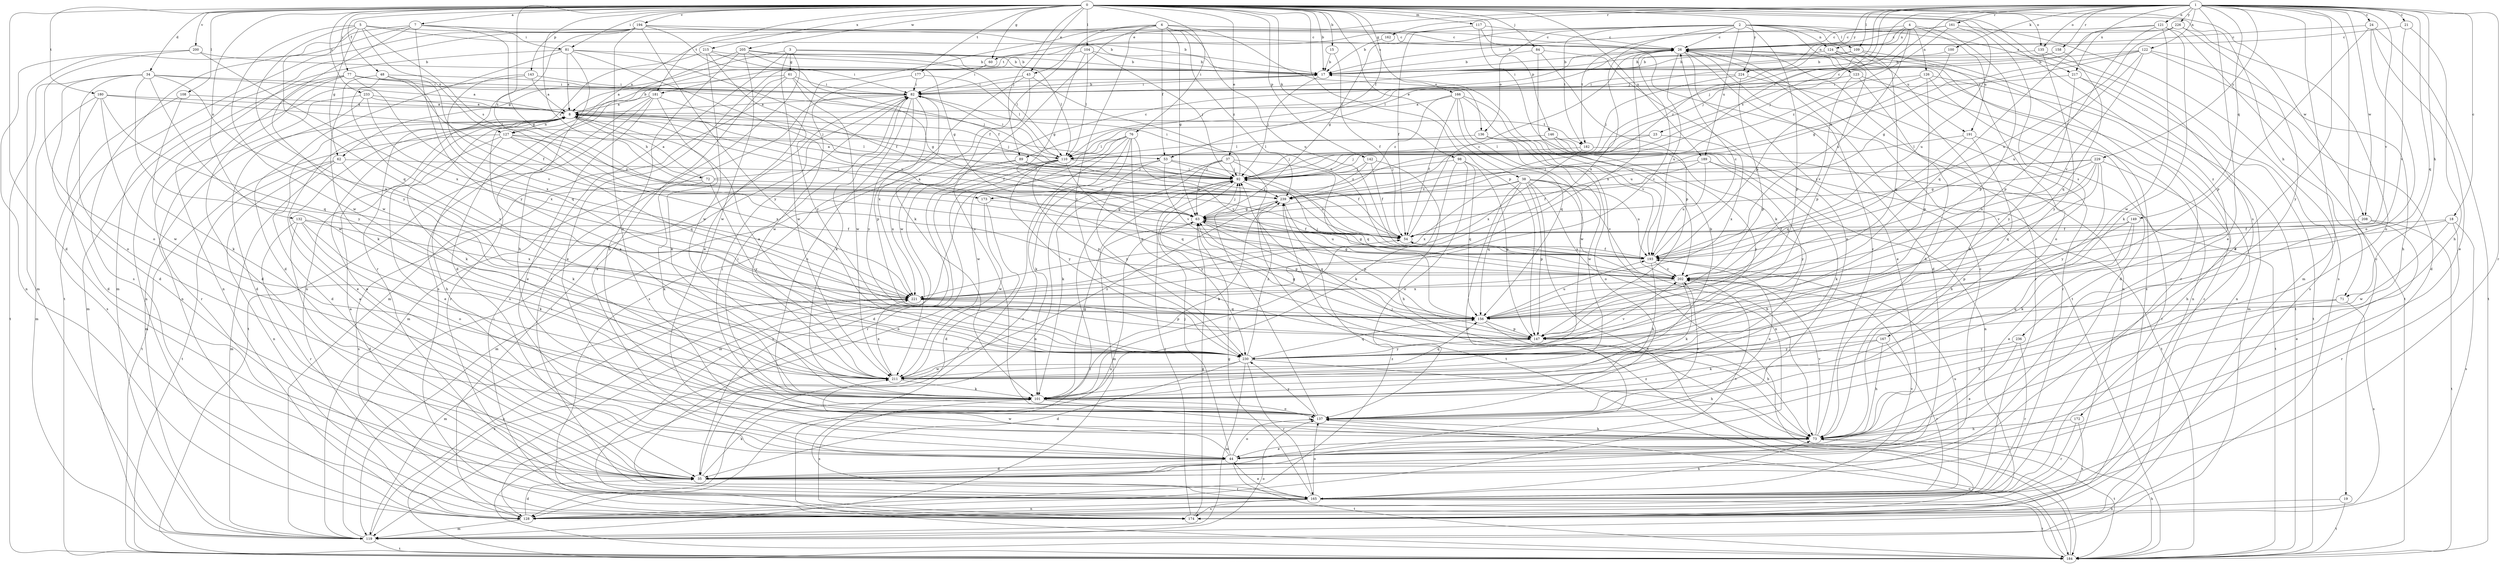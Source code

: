 strict digraph  {
0;
1;
2;
3;
4;
5;
6;
7;
8;
15;
17;
18;
19;
21;
23;
24;
26;
34;
35;
37;
38;
43;
44;
48;
53;
54;
60;
61;
62;
63;
71;
72;
73;
76;
77;
81;
82;
84;
89;
92;
98;
100;
101;
104;
108;
109;
110;
117;
119;
121;
122;
123;
124;
126;
127;
128;
132;
135;
136;
137;
142;
143;
146;
147;
149;
156;
158;
161;
162;
165;
166;
167;
172;
173;
174;
177;
180;
181;
182;
184;
189;
191;
193;
194;
200;
202;
205;
208;
211;
215;
217;
221;
224;
226;
229;
230;
233;
236;
239;
0 -> 7  [label=a];
0 -> 15  [label=b];
0 -> 17  [label=b];
0 -> 34  [label=d];
0 -> 35  [label=d];
0 -> 37  [label=e];
0 -> 38  [label=e];
0 -> 43  [label=e];
0 -> 48  [label=f];
0 -> 53  [label=f];
0 -> 60  [label=g];
0 -> 71  [label=h];
0 -> 76  [label=i];
0 -> 77  [label=i];
0 -> 81  [label=i];
0 -> 84  [label=j];
0 -> 89  [label=j];
0 -> 98  [label=k];
0 -> 104  [label=l];
0 -> 108  [label=l];
0 -> 117  [label=m];
0 -> 132  [label=o];
0 -> 135  [label=o];
0 -> 142  [label=p];
0 -> 143  [label=p];
0 -> 146  [label=p];
0 -> 147  [label=p];
0 -> 166  [label=s];
0 -> 167  [label=s];
0 -> 172  [label=s];
0 -> 177  [label=t];
0 -> 180  [label=t];
0 -> 181  [label=t];
0 -> 189  [label=u];
0 -> 194  [label=v];
0 -> 200  [label=v];
0 -> 205  [label=w];
0 -> 208  [label=w];
0 -> 215  [label=x];
0 -> 224  [label=y];
0 -> 233  [label=z];
0 -> 236  [label=z];
0 -> 239  [label=z];
1 -> 18  [label=c];
1 -> 19  [label=c];
1 -> 21  [label=c];
1 -> 23  [label=c];
1 -> 24  [label=c];
1 -> 35  [label=d];
1 -> 43  [label=e];
1 -> 44  [label=e];
1 -> 71  [label=h];
1 -> 89  [label=j];
1 -> 92  [label=j];
1 -> 100  [label=k];
1 -> 109  [label=l];
1 -> 119  [label=m];
1 -> 121  [label=n];
1 -> 122  [label=n];
1 -> 135  [label=o];
1 -> 149  [label=q];
1 -> 156  [label=q];
1 -> 158  [label=r];
1 -> 161  [label=r];
1 -> 162  [label=r];
1 -> 165  [label=r];
1 -> 173  [label=s];
1 -> 202  [label=v];
1 -> 208  [label=w];
1 -> 217  [label=x];
1 -> 224  [label=y];
1 -> 226  [label=y];
1 -> 229  [label=y];
2 -> 26  [label=c];
2 -> 60  [label=g];
2 -> 109  [label=l];
2 -> 123  [label=n];
2 -> 124  [label=n];
2 -> 136  [label=o];
2 -> 147  [label=p];
2 -> 181  [label=t];
2 -> 182  [label=t];
2 -> 189  [label=u];
2 -> 191  [label=u];
2 -> 217  [label=x];
2 -> 221  [label=x];
3 -> 17  [label=b];
3 -> 61  [label=g];
3 -> 62  [label=g];
3 -> 110  [label=l];
3 -> 119  [label=m];
3 -> 165  [label=r];
3 -> 211  [label=w];
4 -> 92  [label=j];
4 -> 124  [label=n];
4 -> 126  [label=n];
4 -> 147  [label=p];
4 -> 182  [label=t];
4 -> 191  [label=u];
4 -> 193  [label=u];
4 -> 239  [label=z];
5 -> 17  [label=b];
5 -> 26  [label=c];
5 -> 62  [label=g];
5 -> 127  [label=n];
5 -> 156  [label=q];
5 -> 173  [label=s];
5 -> 211  [label=w];
5 -> 230  [label=y];
6 -> 26  [label=c];
6 -> 44  [label=e];
6 -> 53  [label=f];
6 -> 63  [label=g];
6 -> 101  [label=k];
6 -> 127  [label=n];
6 -> 136  [label=o];
6 -> 137  [label=o];
6 -> 193  [label=u];
6 -> 230  [label=y];
6 -> 239  [label=z];
7 -> 26  [label=c];
7 -> 63  [label=g];
7 -> 81  [label=i];
7 -> 119  [label=m];
7 -> 174  [label=s];
7 -> 211  [label=w];
7 -> 230  [label=y];
8 -> 17  [label=b];
8 -> 35  [label=d];
8 -> 44  [label=e];
8 -> 53  [label=f];
8 -> 54  [label=f];
8 -> 72  [label=h];
8 -> 92  [label=j];
8 -> 101  [label=k];
8 -> 119  [label=m];
8 -> 127  [label=n];
8 -> 182  [label=t];
15 -> 17  [label=b];
15 -> 54  [label=f];
17 -> 82  [label=i];
17 -> 92  [label=j];
18 -> 54  [label=f];
18 -> 165  [label=r];
18 -> 174  [label=s];
18 -> 202  [label=v];
18 -> 211  [label=w];
19 -> 128  [label=n];
19 -> 184  [label=t];
21 -> 26  [label=c];
21 -> 73  [label=h];
21 -> 202  [label=v];
23 -> 92  [label=j];
23 -> 110  [label=l];
23 -> 221  [label=x];
24 -> 26  [label=c];
24 -> 44  [label=e];
24 -> 137  [label=o];
24 -> 147  [label=p];
24 -> 184  [label=t];
26 -> 17  [label=b];
26 -> 35  [label=d];
26 -> 44  [label=e];
26 -> 110  [label=l];
26 -> 128  [label=n];
26 -> 165  [label=r];
26 -> 193  [label=u];
26 -> 221  [label=x];
34 -> 8  [label=a];
34 -> 35  [label=d];
34 -> 82  [label=i];
34 -> 137  [label=o];
34 -> 184  [label=t];
34 -> 211  [label=w];
34 -> 221  [label=x];
34 -> 230  [label=y];
35 -> 8  [label=a];
35 -> 26  [label=c];
35 -> 101  [label=k];
35 -> 165  [label=r];
35 -> 202  [label=v];
37 -> 63  [label=g];
37 -> 92  [label=j];
37 -> 101  [label=k];
37 -> 128  [label=n];
37 -> 156  [label=q];
37 -> 184  [label=t];
38 -> 35  [label=d];
38 -> 73  [label=h];
38 -> 147  [label=p];
38 -> 156  [label=q];
38 -> 174  [label=s];
38 -> 184  [label=t];
38 -> 193  [label=u];
38 -> 202  [label=v];
38 -> 221  [label=x];
38 -> 239  [label=z];
43 -> 82  [label=i];
43 -> 174  [label=s];
43 -> 193  [label=u];
43 -> 211  [label=w];
44 -> 8  [label=a];
44 -> 35  [label=d];
44 -> 92  [label=j];
44 -> 137  [label=o];
44 -> 184  [label=t];
44 -> 211  [label=w];
48 -> 82  [label=i];
48 -> 101  [label=k];
48 -> 193  [label=u];
48 -> 221  [label=x];
48 -> 230  [label=y];
53 -> 92  [label=j];
53 -> 119  [label=m];
53 -> 193  [label=u];
53 -> 202  [label=v];
53 -> 230  [label=y];
54 -> 8  [label=a];
54 -> 26  [label=c];
54 -> 193  [label=u];
60 -> 82  [label=i];
60 -> 174  [label=s];
61 -> 8  [label=a];
61 -> 44  [label=e];
61 -> 63  [label=g];
61 -> 82  [label=i];
61 -> 174  [label=s];
61 -> 211  [label=w];
62 -> 92  [label=j];
62 -> 101  [label=k];
62 -> 119  [label=m];
62 -> 128  [label=n];
62 -> 184  [label=t];
63 -> 54  [label=f];
63 -> 92  [label=j];
63 -> 128  [label=n];
63 -> 156  [label=q];
63 -> 193  [label=u];
71 -> 73  [label=h];
71 -> 156  [label=q];
71 -> 174  [label=s];
72 -> 8  [label=a];
72 -> 26  [label=c];
72 -> 101  [label=k];
72 -> 174  [label=s];
72 -> 230  [label=y];
72 -> 239  [label=z];
73 -> 26  [label=c];
73 -> 44  [label=e];
73 -> 82  [label=i];
73 -> 92  [label=j];
73 -> 184  [label=t];
73 -> 202  [label=v];
76 -> 101  [label=k];
76 -> 110  [label=l];
76 -> 128  [label=n];
76 -> 147  [label=p];
76 -> 165  [label=r];
76 -> 184  [label=t];
76 -> 202  [label=v];
76 -> 211  [label=w];
77 -> 35  [label=d];
77 -> 54  [label=f];
77 -> 82  [label=i];
77 -> 92  [label=j];
77 -> 119  [label=m];
77 -> 128  [label=n];
77 -> 156  [label=q];
81 -> 8  [label=a];
81 -> 17  [label=b];
81 -> 35  [label=d];
81 -> 54  [label=f];
81 -> 73  [label=h];
81 -> 128  [label=n];
81 -> 202  [label=v];
82 -> 8  [label=a];
82 -> 17  [label=b];
82 -> 101  [label=k];
82 -> 119  [label=m];
82 -> 137  [label=o];
82 -> 147  [label=p];
82 -> 221  [label=x];
82 -> 230  [label=y];
84 -> 17  [label=b];
84 -> 137  [label=o];
84 -> 147  [label=p];
84 -> 202  [label=v];
89 -> 54  [label=f];
89 -> 92  [label=j];
89 -> 119  [label=m];
89 -> 221  [label=x];
92 -> 8  [label=a];
92 -> 82  [label=i];
92 -> 119  [label=m];
92 -> 184  [label=t];
92 -> 230  [label=y];
92 -> 239  [label=z];
98 -> 92  [label=j];
98 -> 101  [label=k];
98 -> 137  [label=o];
98 -> 147  [label=p];
98 -> 156  [label=q];
100 -> 17  [label=b];
100 -> 63  [label=g];
101 -> 54  [label=f];
101 -> 63  [label=g];
101 -> 73  [label=h];
101 -> 137  [label=o];
101 -> 174  [label=s];
104 -> 17  [label=b];
104 -> 44  [label=e];
104 -> 63  [label=g];
104 -> 92  [label=j];
104 -> 110  [label=l];
108 -> 8  [label=a];
108 -> 101  [label=k];
108 -> 174  [label=s];
109 -> 17  [label=b];
109 -> 82  [label=i];
109 -> 137  [label=o];
109 -> 156  [label=q];
110 -> 35  [label=d];
110 -> 82  [label=i];
110 -> 92  [label=j];
110 -> 147  [label=p];
110 -> 156  [label=q];
110 -> 165  [label=r];
110 -> 174  [label=s];
110 -> 230  [label=y];
117 -> 26  [label=c];
117 -> 54  [label=f];
117 -> 63  [label=g];
117 -> 101  [label=k];
117 -> 184  [label=t];
119 -> 26  [label=c];
119 -> 82  [label=i];
119 -> 137  [label=o];
119 -> 184  [label=t];
119 -> 221  [label=x];
121 -> 26  [label=c];
121 -> 101  [label=k];
121 -> 147  [label=p];
121 -> 156  [label=q];
121 -> 184  [label=t];
121 -> 211  [label=w];
122 -> 17  [label=b];
122 -> 35  [label=d];
122 -> 63  [label=g];
122 -> 73  [label=h];
122 -> 193  [label=u];
122 -> 202  [label=v];
122 -> 239  [label=z];
123 -> 73  [label=h];
123 -> 82  [label=i];
123 -> 128  [label=n];
123 -> 202  [label=v];
124 -> 17  [label=b];
124 -> 73  [label=h];
124 -> 147  [label=p];
124 -> 165  [label=r];
124 -> 184  [label=t];
126 -> 35  [label=d];
126 -> 82  [label=i];
126 -> 128  [label=n];
126 -> 147  [label=p];
126 -> 193  [label=u];
127 -> 44  [label=e];
127 -> 73  [label=h];
127 -> 110  [label=l];
127 -> 156  [label=q];
127 -> 184  [label=t];
127 -> 221  [label=x];
127 -> 239  [label=z];
128 -> 35  [label=d];
128 -> 82  [label=i];
128 -> 119  [label=m];
128 -> 239  [label=z];
132 -> 35  [label=d];
132 -> 54  [label=f];
132 -> 101  [label=k];
132 -> 137  [label=o];
132 -> 165  [label=r];
132 -> 221  [label=x];
135 -> 17  [label=b];
135 -> 174  [label=s];
135 -> 230  [label=y];
136 -> 110  [label=l];
136 -> 128  [label=n];
136 -> 137  [label=o];
136 -> 211  [label=w];
137 -> 73  [label=h];
137 -> 82  [label=i];
137 -> 92  [label=j];
137 -> 193  [label=u];
137 -> 202  [label=v];
137 -> 230  [label=y];
142 -> 54  [label=f];
142 -> 73  [label=h];
142 -> 92  [label=j];
142 -> 239  [label=z];
143 -> 8  [label=a];
143 -> 82  [label=i];
143 -> 128  [label=n];
143 -> 202  [label=v];
146 -> 110  [label=l];
146 -> 128  [label=n];
146 -> 184  [label=t];
146 -> 230  [label=y];
147 -> 63  [label=g];
147 -> 230  [label=y];
149 -> 44  [label=e];
149 -> 54  [label=f];
149 -> 101  [label=k];
149 -> 147  [label=p];
156 -> 63  [label=g];
156 -> 73  [label=h];
156 -> 147  [label=p];
156 -> 193  [label=u];
158 -> 17  [label=b];
158 -> 110  [label=l];
158 -> 156  [label=q];
161 -> 17  [label=b];
161 -> 26  [label=c];
161 -> 174  [label=s];
161 -> 193  [label=u];
161 -> 239  [label=z];
162 -> 17  [label=b];
165 -> 8  [label=a];
165 -> 44  [label=e];
165 -> 63  [label=g];
165 -> 73  [label=h];
165 -> 128  [label=n];
165 -> 137  [label=o];
165 -> 174  [label=s];
165 -> 184  [label=t];
165 -> 193  [label=u];
165 -> 202  [label=v];
166 -> 8  [label=a];
166 -> 54  [label=f];
166 -> 156  [label=q];
166 -> 193  [label=u];
166 -> 202  [label=v];
166 -> 211  [label=w];
166 -> 239  [label=z];
167 -> 73  [label=h];
167 -> 101  [label=k];
167 -> 165  [label=r];
167 -> 230  [label=y];
172 -> 73  [label=h];
172 -> 165  [label=r];
172 -> 174  [label=s];
173 -> 35  [label=d];
173 -> 63  [label=g];
173 -> 211  [label=w];
174 -> 26  [label=c];
174 -> 63  [label=g];
174 -> 92  [label=j];
177 -> 82  [label=i];
177 -> 110  [label=l];
177 -> 211  [label=w];
180 -> 8  [label=a];
180 -> 35  [label=d];
180 -> 110  [label=l];
180 -> 119  [label=m];
180 -> 156  [label=q];
180 -> 211  [label=w];
181 -> 8  [label=a];
181 -> 44  [label=e];
181 -> 54  [label=f];
181 -> 101  [label=k];
181 -> 165  [label=r];
181 -> 184  [label=t];
182 -> 92  [label=j];
182 -> 184  [label=t];
182 -> 221  [label=x];
184 -> 73  [label=h];
184 -> 137  [label=o];
184 -> 221  [label=x];
184 -> 239  [label=z];
189 -> 54  [label=f];
189 -> 92  [label=j];
189 -> 101  [label=k];
189 -> 193  [label=u];
189 -> 230  [label=y];
191 -> 73  [label=h];
191 -> 110  [label=l];
191 -> 156  [label=q];
191 -> 165  [label=r];
193 -> 26  [label=c];
193 -> 54  [label=f];
193 -> 63  [label=g];
193 -> 101  [label=k];
193 -> 202  [label=v];
194 -> 17  [label=b];
194 -> 26  [label=c];
194 -> 54  [label=f];
194 -> 119  [label=m];
194 -> 137  [label=o];
194 -> 165  [label=r];
194 -> 184  [label=t];
194 -> 230  [label=y];
194 -> 239  [label=z];
200 -> 17  [label=b];
200 -> 128  [label=n];
200 -> 137  [label=o];
200 -> 221  [label=x];
202 -> 63  [label=g];
202 -> 92  [label=j];
202 -> 101  [label=k];
202 -> 221  [label=x];
205 -> 17  [label=b];
205 -> 35  [label=d];
205 -> 63  [label=g];
205 -> 73  [label=h];
205 -> 110  [label=l];
205 -> 211  [label=w];
208 -> 44  [label=e];
208 -> 54  [label=f];
208 -> 184  [label=t];
211 -> 8  [label=a];
211 -> 17  [label=b];
211 -> 101  [label=k];
211 -> 156  [label=q];
211 -> 221  [label=x];
211 -> 239  [label=z];
215 -> 17  [label=b];
215 -> 82  [label=i];
215 -> 128  [label=n];
215 -> 211  [label=w];
215 -> 230  [label=y];
217 -> 82  [label=i];
217 -> 119  [label=m];
217 -> 184  [label=t];
217 -> 230  [label=y];
221 -> 26  [label=c];
221 -> 119  [label=m];
221 -> 147  [label=p];
221 -> 156  [label=q];
224 -> 82  [label=i];
224 -> 92  [label=j];
224 -> 147  [label=p];
224 -> 165  [label=r];
226 -> 26  [label=c];
226 -> 92  [label=j];
226 -> 137  [label=o];
226 -> 193  [label=u];
226 -> 230  [label=y];
229 -> 63  [label=g];
229 -> 73  [label=h];
229 -> 92  [label=j];
229 -> 156  [label=q];
229 -> 193  [label=u];
229 -> 202  [label=v];
229 -> 230  [label=y];
229 -> 239  [label=z];
230 -> 8  [label=a];
230 -> 35  [label=d];
230 -> 73  [label=h];
230 -> 119  [label=m];
230 -> 156  [label=q];
230 -> 165  [label=r];
230 -> 202  [label=v];
230 -> 211  [label=w];
230 -> 239  [label=z];
233 -> 8  [label=a];
233 -> 35  [label=d];
233 -> 92  [label=j];
233 -> 165  [label=r];
233 -> 221  [label=x];
236 -> 44  [label=e];
236 -> 165  [label=r];
236 -> 230  [label=y];
239 -> 63  [label=g];
239 -> 101  [label=k];
239 -> 147  [label=p];
}
